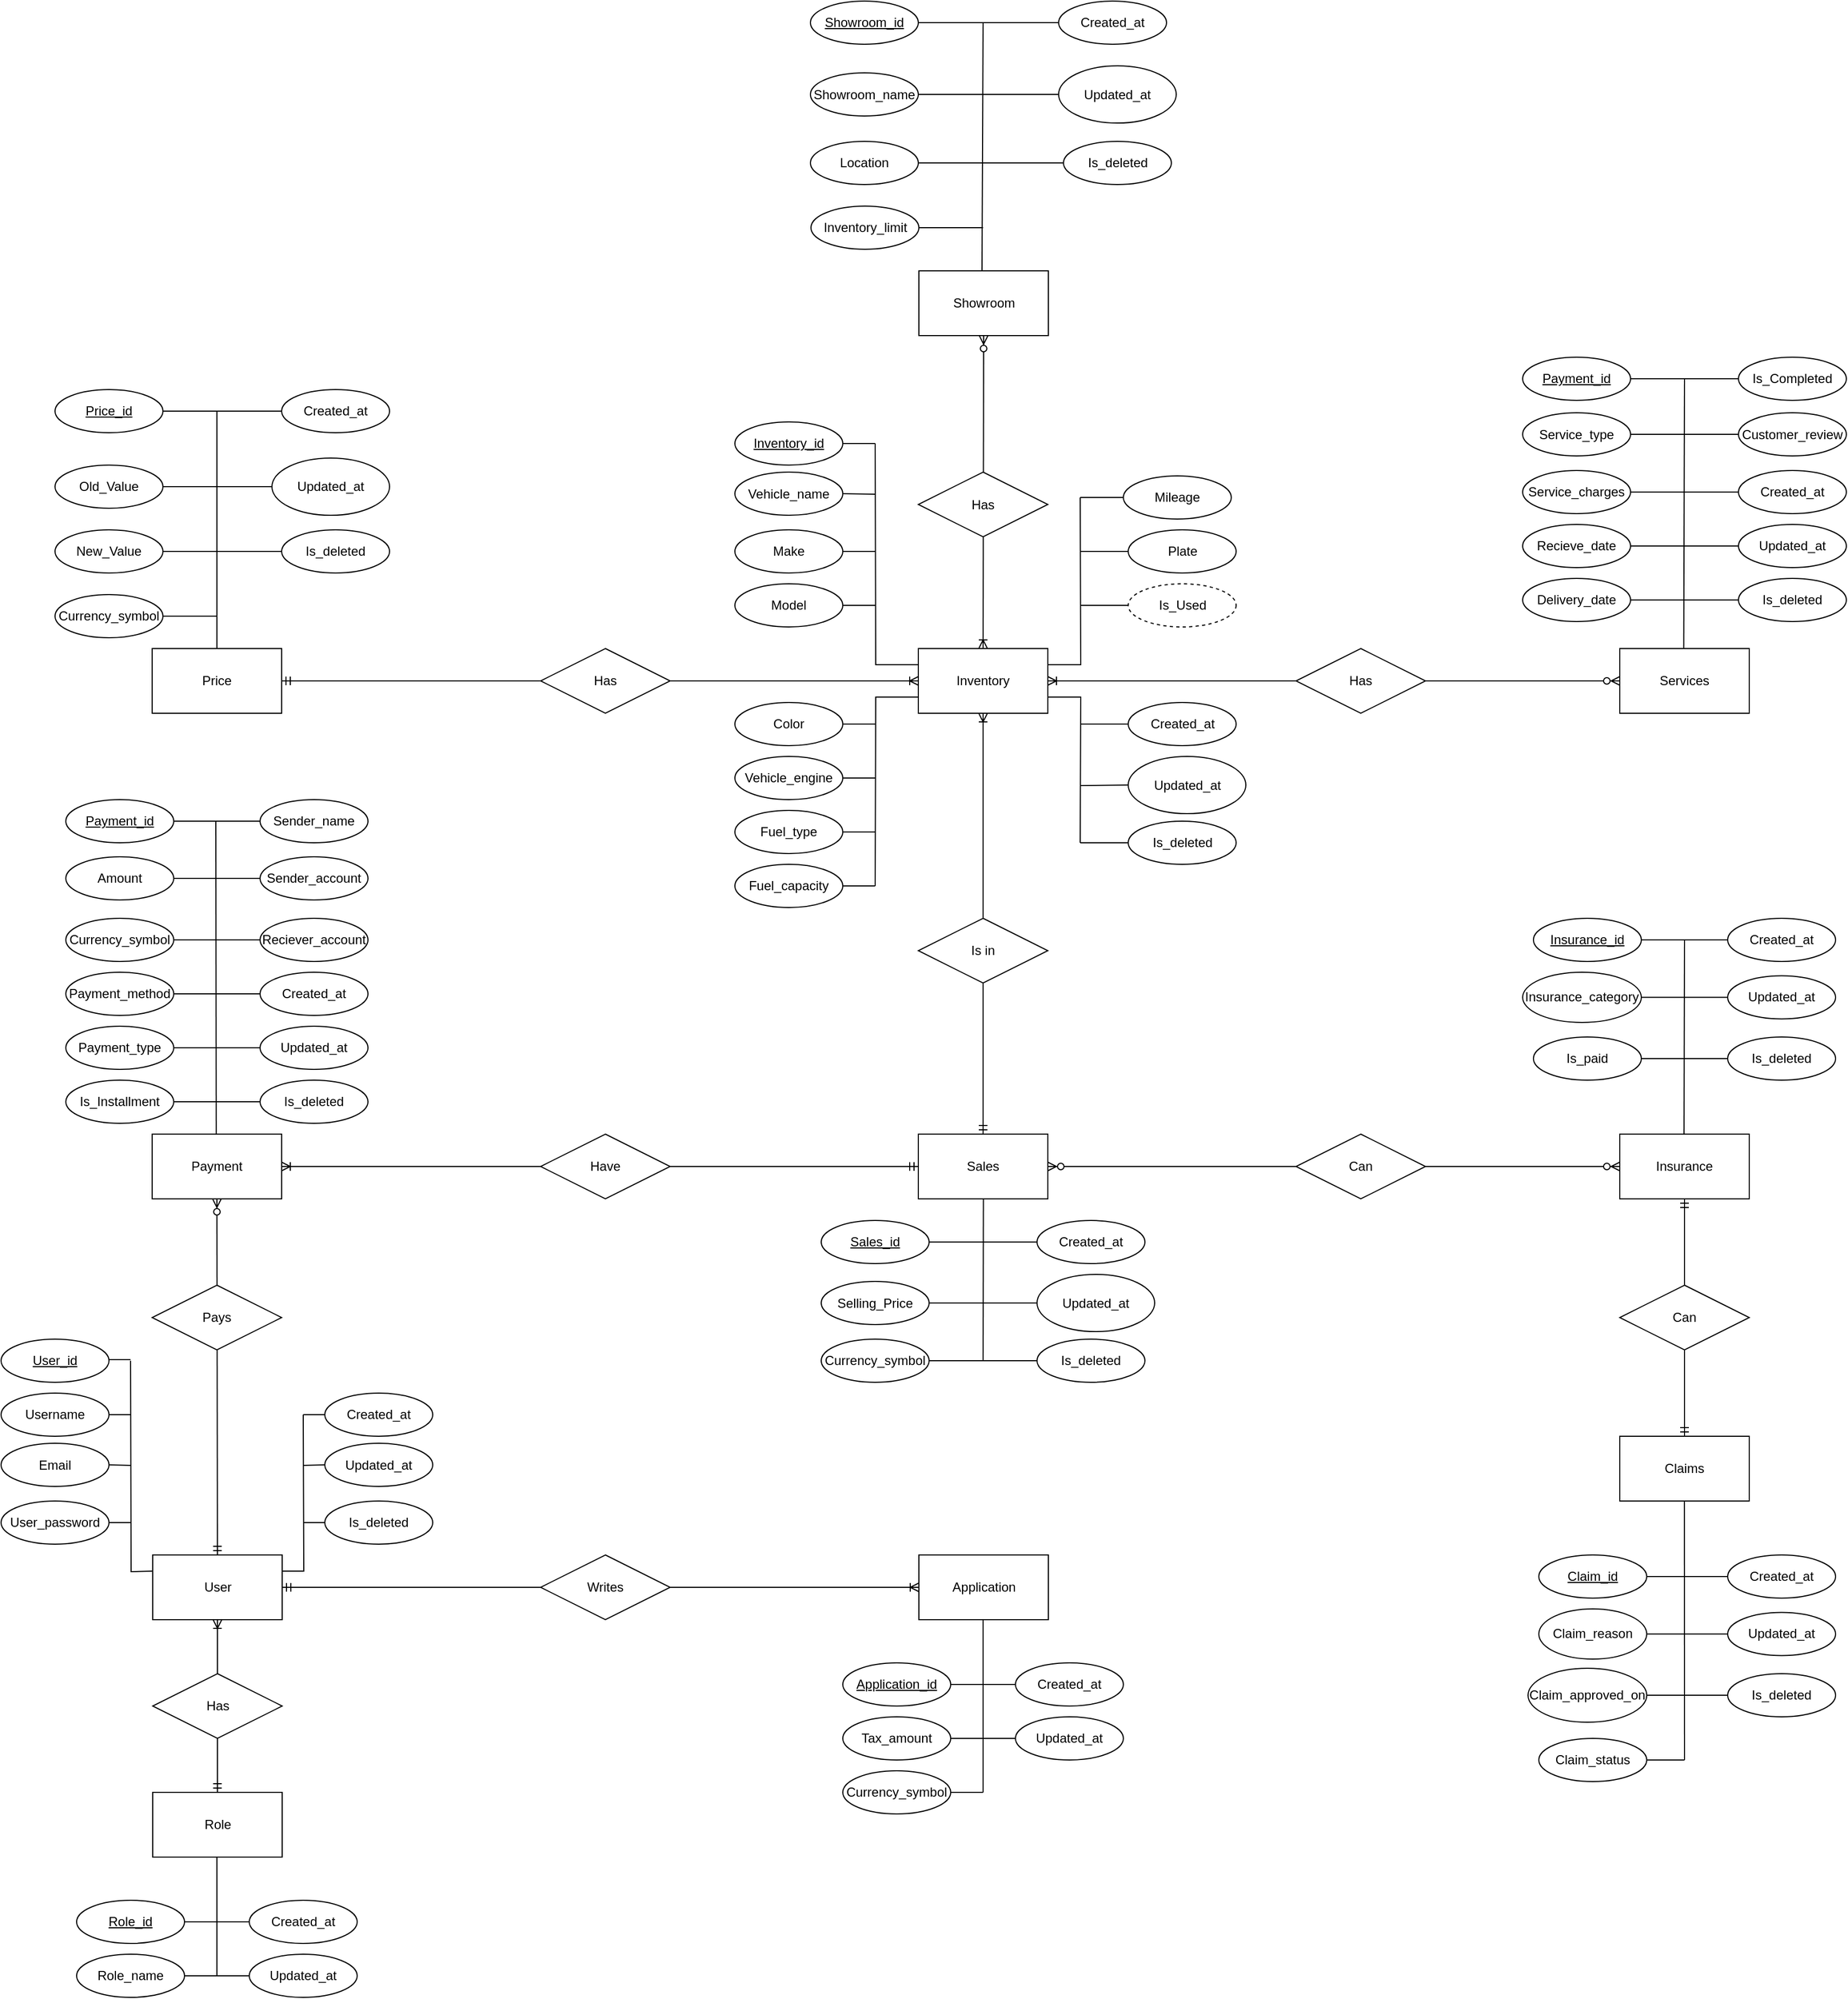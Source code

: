 <mxfile version="24.5.4" type="google">
  <diagram id="R2lEEEUBdFMjLlhIrx00" name="Page-1">
    <mxGraphModel grid="1" page="1" gridSize="10" guides="1" tooltips="1" connect="1" arrows="1" fold="1" pageScale="1" pageWidth="850" pageHeight="1100" math="0" shadow="0" extFonts="Permanent Marker^https://fonts.googleapis.com/css?family=Permanent+Marker">
      <root>
        <mxCell id="0" />
        <mxCell id="1" parent="0" />
        <mxCell id="J8mqRI_IAM7CG9u6xthT-1" value="Inventory" style="rounded=0;whiteSpace=wrap;html=1;glass=0;shadow=0;" vertex="1" parent="1">
          <mxGeometry x="420" y="240" width="120" height="60" as="geometry" />
        </mxCell>
        <mxCell id="J8mqRI_IAM7CG9u6xthT-2" value="Showroom" style="rounded=0;whiteSpace=wrap;html=1;" vertex="1" parent="1">
          <mxGeometry x="420.5" y="-110" width="120" height="60" as="geometry" />
        </mxCell>
        <mxCell id="J8mqRI_IAM7CG9u6xthT-3" value="Services" style="rounded=0;whiteSpace=wrap;html=1;" vertex="1" parent="1">
          <mxGeometry x="1070" y="240" width="120" height="60" as="geometry" />
        </mxCell>
        <mxCell id="J8mqRI_IAM7CG9u6xthT-4" value="Sales" style="rounded=0;whiteSpace=wrap;html=1;glass=0;shadow=0;" vertex="1" parent="1">
          <mxGeometry x="420" y="690" width="120" height="60" as="geometry" />
        </mxCell>
        <mxCell id="J8mqRI_IAM7CG9u6xthT-5" value="Price" style="rounded=0;whiteSpace=wrap;html=1;glass=0;shadow=0;" vertex="1" parent="1">
          <mxGeometry x="-290" y="240" width="120" height="60" as="geometry" />
        </mxCell>
        <mxCell id="J8mqRI_IAM7CG9u6xthT-6" value="Payment" style="rounded=0;whiteSpace=wrap;html=1;glass=0;shadow=0;" vertex="1" parent="1">
          <mxGeometry x="-290" y="690" width="120" height="60" as="geometry" />
        </mxCell>
        <mxCell id="J8mqRI_IAM7CG9u6xthT-7" value="Insurance" style="rounded=0;whiteSpace=wrap;html=1;glass=0;shadow=0;" vertex="1" parent="1">
          <mxGeometry x="1070" y="690" width="120" height="60" as="geometry" />
        </mxCell>
        <mxCell id="J8mqRI_IAM7CG9u6xthT-8" value="Claims" style="rounded=0;whiteSpace=wrap;html=1;glass=0;shadow=0;" vertex="1" parent="1">
          <mxGeometry x="1070" y="970" width="120" height="60" as="geometry" />
        </mxCell>
        <mxCell id="J8mqRI_IAM7CG9u6xthT-9" value="User" style="rounded=0;whiteSpace=wrap;html=1;glass=0;shadow=0;" vertex="1" parent="1">
          <mxGeometry x="-289.5" y="1080" width="120" height="60" as="geometry" />
        </mxCell>
        <mxCell id="J8mqRI_IAM7CG9u6xthT-10" value="Role" style="rounded=0;whiteSpace=wrap;html=1;glass=0;shadow=0;" vertex="1" parent="1">
          <mxGeometry x="-289.5" y="1300" width="120" height="60" as="geometry" />
        </mxCell>
        <mxCell id="J8mqRI_IAM7CG9u6xthT-11" value="Application" style="rounded=0;whiteSpace=wrap;html=1;glass=0;shadow=0;" vertex="1" parent="1">
          <mxGeometry x="420.5" y="1080" width="120" height="60" as="geometry" />
        </mxCell>
        <mxCell id="J8mqRI_IAM7CG9u6xthT-17" value="" style="edgeStyle=entityRelationEdgeStyle;fontSize=12;html=1;endArrow=ERoneToMany;startArrow=ERmandOne;rounded=0;exitX=1;exitY=0.5;exitDx=0;exitDy=0;entryX=0;entryY=0.5;entryDx=0;entryDy=0;" edge="1" parent="1" source="J8mqRI_IAM7CG9u6xthT-5" target="J8mqRI_IAM7CG9u6xthT-1">
          <mxGeometry width="100" height="100" relative="1" as="geometry">
            <mxPoint x="-140" y="360" as="sourcePoint" />
            <mxPoint x="-40" y="260" as="targetPoint" />
          </mxGeometry>
        </mxCell>
        <mxCell id="J8mqRI_IAM7CG9u6xthT-18" value="" style="fontSize=12;html=1;endArrow=ERoneToMany;startArrow=ERzeroToMany;rounded=0;exitX=0.5;exitY=1;exitDx=0;exitDy=0;entryX=0.5;entryY=0;entryDx=0;entryDy=0;" edge="1" parent="1" source="J8mqRI_IAM7CG9u6xthT-2" target="J8mqRI_IAM7CG9u6xthT-1">
          <mxGeometry width="100" height="100" relative="1" as="geometry">
            <mxPoint x="70.04" y="104.98" as="sourcePoint" />
            <mxPoint x="20" y="240" as="targetPoint" />
          </mxGeometry>
        </mxCell>
        <mxCell id="J8mqRI_IAM7CG9u6xthT-20" value="" style="edgeStyle=entityRelationEdgeStyle;fontSize=12;html=1;endArrow=ERoneToMany;startArrow=ERzeroToMany;rounded=0;entryX=1;entryY=0.5;entryDx=0;entryDy=0;exitX=0;exitY=0.5;exitDx=0;exitDy=0;" edge="1" parent="1" source="J8mqRI_IAM7CG9u6xthT-3" target="J8mqRI_IAM7CG9u6xthT-1">
          <mxGeometry width="100" height="100" relative="1" as="geometry">
            <mxPoint x="580" y="210" as="sourcePoint" />
            <mxPoint x="590" y="255" as="targetPoint" />
            <Array as="points">
              <mxPoint x="672" y="83" />
              <mxPoint x="512" y="173" />
              <mxPoint x="430" y="270" />
              <mxPoint x="512" y="173" />
            </Array>
          </mxGeometry>
        </mxCell>
        <mxCell id="J8mqRI_IAM7CG9u6xthT-21" value="" style="edgeStyle=entityRelationEdgeStyle;fontSize=12;html=1;endArrow=ERoneToMany;startArrow=ERmandOne;rounded=0;exitX=0;exitY=0.5;exitDx=0;exitDy=0;entryX=1;entryY=0.5;entryDx=0;entryDy=0;" edge="1" parent="1" source="J8mqRI_IAM7CG9u6xthT-4" target="J8mqRI_IAM7CG9u6xthT-6">
          <mxGeometry width="100" height="100" relative="1" as="geometry">
            <mxPoint x="-130" y="740" as="sourcePoint" />
            <mxPoint x="-30" y="640" as="targetPoint" />
          </mxGeometry>
        </mxCell>
        <mxCell id="J8mqRI_IAM7CG9u6xthT-29" value="" style="edgeStyle=entityRelationEdgeStyle;fontSize=12;html=1;endArrow=ERzeroToMany;endFill=1;startArrow=ERzeroToMany;rounded=0;exitX=1;exitY=0.5;exitDx=0;exitDy=0;" edge="1" parent="1" source="J8mqRI_IAM7CG9u6xthT-4" target="J8mqRI_IAM7CG9u6xthT-7">
          <mxGeometry width="100" height="100" relative="1" as="geometry">
            <mxPoint x="430" y="750" as="sourcePoint" />
            <mxPoint x="530" y="650" as="targetPoint" />
          </mxGeometry>
        </mxCell>
        <mxCell id="J8mqRI_IAM7CG9u6xthT-30" value="" style="fontSize=12;html=1;endArrow=ERzeroToMany;startArrow=ERmandOne;rounded=0;exitX=0.5;exitY=0;exitDx=0;exitDy=0;entryX=0.5;entryY=1;entryDx=0;entryDy=0;" edge="1" parent="1" source="J8mqRI_IAM7CG9u6xthT-9" target="J8mqRI_IAM7CG9u6xthT-6">
          <mxGeometry width="100" height="100" relative="1" as="geometry">
            <mxPoint y="950" as="sourcePoint" />
            <mxPoint x="100" y="850" as="targetPoint" />
          </mxGeometry>
        </mxCell>
        <mxCell id="J8mqRI_IAM7CG9u6xthT-31" value="" style="fontSize=12;html=1;endArrow=ERmandOne;startArrow=ERmandOne;rounded=0;entryX=0.5;entryY=1;entryDx=0;entryDy=0;exitX=0.5;exitY=0;exitDx=0;exitDy=0;" edge="1" parent="1" source="J8mqRI_IAM7CG9u6xthT-8" target="J8mqRI_IAM7CG9u6xthT-7">
          <mxGeometry width="100" height="100" relative="1" as="geometry">
            <mxPoint x="770" y="900" as="sourcePoint" />
            <mxPoint x="870" y="800" as="targetPoint" />
          </mxGeometry>
        </mxCell>
        <mxCell id="J8mqRI_IAM7CG9u6xthT-32" value="" style="fontSize=12;html=1;endArrow=ERoneToMany;startArrow=ERmandOne;rounded=0;exitX=0.5;exitY=0;exitDx=0;exitDy=0;entryX=0.5;entryY=1;entryDx=0;entryDy=0;" edge="1" parent="1" target="J8mqRI_IAM7CG9u6xthT-9">
          <mxGeometry width="100" height="100" relative="1" as="geometry">
            <mxPoint x="-229.5" y="1300" as="sourcePoint" />
            <mxPoint x="100.5" y="960" as="targetPoint" />
          </mxGeometry>
        </mxCell>
        <mxCell id="J8mqRI_IAM7CG9u6xthT-33" value="" style="fontSize=12;html=1;endArrow=ERoneToMany;startArrow=ERmandOne;rounded=0;exitX=1;exitY=0.5;exitDx=0;exitDy=0;edgeStyle=orthogonalEdgeStyle;entryX=0;entryY=0.5;entryDx=0;entryDy=0;" edge="1" parent="1" source="J8mqRI_IAM7CG9u6xthT-9" target="J8mqRI_IAM7CG9u6xthT-11">
          <mxGeometry width="100" height="100" relative="1" as="geometry">
            <mxPoint x="190" y="1110.0" as="sourcePoint" />
            <mxPoint x="90.5" y="970" as="targetPoint" />
          </mxGeometry>
        </mxCell>
        <mxCell id="J8mqRI_IAM7CG9u6xthT-37" value="Has" style="shape=rhombus;perimeter=rhombusPerimeter;whiteSpace=wrap;html=1;align=center;" vertex="1" parent="1">
          <mxGeometry x="70" y="240" width="120" height="60" as="geometry" />
        </mxCell>
        <mxCell id="J8mqRI_IAM7CG9u6xthT-39" value="Has" style="shape=rhombus;perimeter=rhombusPerimeter;whiteSpace=wrap;html=1;align=center;" vertex="1" parent="1">
          <mxGeometry x="770" y="240" width="120" height="60" as="geometry" />
        </mxCell>
        <mxCell id="J8mqRI_IAM7CG9u6xthT-40" value="Have" style="shape=rhombus;perimeter=rhombusPerimeter;whiteSpace=wrap;html=1;align=center;" vertex="1" parent="1">
          <mxGeometry x="70" y="690" width="120" height="60" as="geometry" />
        </mxCell>
        <mxCell id="J8mqRI_IAM7CG9u6xthT-42" value="Can" style="shape=rhombus;perimeter=rhombusPerimeter;whiteSpace=wrap;html=1;align=center;" vertex="1" parent="1">
          <mxGeometry x="1070" y="830" width="120" height="60" as="geometry" />
        </mxCell>
        <mxCell id="J8mqRI_IAM7CG9u6xthT-44" value="Pays" style="shape=rhombus;perimeter=rhombusPerimeter;whiteSpace=wrap;html=1;align=center;" vertex="1" parent="1">
          <mxGeometry x="-290" y="830" width="120" height="60" as="geometry" />
        </mxCell>
        <mxCell id="J8mqRI_IAM7CG9u6xthT-46" value="Has" style="shape=rhombus;perimeter=rhombusPerimeter;whiteSpace=wrap;html=1;align=center;" vertex="1" parent="1">
          <mxGeometry x="-289.5" y="1190" width="120" height="60" as="geometry" />
        </mxCell>
        <mxCell id="J8mqRI_IAM7CG9u6xthT-48" value="Showroom_id" style="ellipse;whiteSpace=wrap;html=1;align=center;fontStyle=4;" vertex="1" parent="1">
          <mxGeometry x="320" y="-360" width="100" height="40" as="geometry" />
        </mxCell>
        <mxCell id="J8mqRI_IAM7CG9u6xthT-49" value="Showroom_name" style="ellipse;whiteSpace=wrap;html=1;align=center;" vertex="1" parent="1">
          <mxGeometry x="320" y="-293.5" width="100" height="40" as="geometry" />
        </mxCell>
        <mxCell id="J8mqRI_IAM7CG9u6xthT-50" value="Location" style="ellipse;whiteSpace=wrap;html=1;align=center;" vertex="1" parent="1">
          <mxGeometry x="320" y="-230" width="100" height="40" as="geometry" />
        </mxCell>
        <mxCell id="J8mqRI_IAM7CG9u6xthT-51" value="Inventory_limit" style="ellipse;whiteSpace=wrap;html=1;align=center;" vertex="1" parent="1">
          <mxGeometry x="320.5" y="-170" width="100" height="40" as="geometry" />
        </mxCell>
        <mxCell id="J8mqRI_IAM7CG9u6xthT-63" value="Created_at" style="ellipse;whiteSpace=wrap;html=1;align=center;" vertex="1" parent="1">
          <mxGeometry x="550" y="-360" width="100" height="40" as="geometry" />
        </mxCell>
        <mxCell id="J8mqRI_IAM7CG9u6xthT-64" value="Upda&lt;span style=&quot;background-color: initial;&quot;&gt;ted_at&lt;/span&gt;" style="ellipse;whiteSpace=wrap;html=1;align=center;" vertex="1" parent="1">
          <mxGeometry x="550" y="-300" width="109" height="53" as="geometry" />
        </mxCell>
        <mxCell id="J8mqRI_IAM7CG9u6xthT-65" value="Is_deleted" style="ellipse;whiteSpace=wrap;html=1;align=center;" vertex="1" parent="1">
          <mxGeometry x="554.5" y="-230" width="100" height="40" as="geometry" />
        </mxCell>
        <mxCell id="J8mqRI_IAM7CG9u6xthT-71" value="Inventory&lt;span style=&quot;background-color: initial;&quot;&gt;_id&lt;/span&gt;" style="ellipse;whiteSpace=wrap;html=1;align=center;fontStyle=4;" vertex="1" parent="1">
          <mxGeometry x="250" y="30" width="100" height="40" as="geometry" />
        </mxCell>
        <mxCell id="J8mqRI_IAM7CG9u6xthT-72" value="Vehicle&lt;span style=&quot;background-color: initial;&quot;&gt;_name&lt;/span&gt;" style="ellipse;whiteSpace=wrap;html=1;align=center;" vertex="1" parent="1">
          <mxGeometry x="250" y="76.5" width="100" height="40" as="geometry" />
        </mxCell>
        <mxCell id="J8mqRI_IAM7CG9u6xthT-73" value="Make" style="ellipse;whiteSpace=wrap;html=1;align=center;" vertex="1" parent="1">
          <mxGeometry x="250" y="130" width="100" height="40" as="geometry" />
        </mxCell>
        <mxCell id="J8mqRI_IAM7CG9u6xthT-74" value="Model" style="ellipse;whiteSpace=wrap;html=1;align=center;" vertex="1" parent="1">
          <mxGeometry x="250" y="180" width="100" height="40" as="geometry" />
        </mxCell>
        <mxCell id="J8mqRI_IAM7CG9u6xthT-75" value="Color" style="ellipse;whiteSpace=wrap;html=1;align=center;" vertex="1" parent="1">
          <mxGeometry x="250" y="290" width="100" height="40" as="geometry" />
        </mxCell>
        <mxCell id="J8mqRI_IAM7CG9u6xthT-76" value="Vehicle_engine" style="ellipse;whiteSpace=wrap;html=1;align=center;" vertex="1" parent="1">
          <mxGeometry x="250" y="340" width="100" height="40" as="geometry" />
        </mxCell>
        <mxCell id="J8mqRI_IAM7CG9u6xthT-77" value="Fuel_type" style="ellipse;whiteSpace=wrap;html=1;align=center;" vertex="1" parent="1">
          <mxGeometry x="250" y="390" width="100" height="40" as="geometry" />
        </mxCell>
        <mxCell id="J8mqRI_IAM7CG9u6xthT-78" value="Fuel_capacity" style="ellipse;whiteSpace=wrap;html=1;align=center;" vertex="1" parent="1">
          <mxGeometry x="250" y="440" width="100" height="40" as="geometry" />
        </mxCell>
        <mxCell id="J8mqRI_IAM7CG9u6xthT-79" value="Mileage" style="ellipse;whiteSpace=wrap;html=1;align=center;" vertex="1" parent="1">
          <mxGeometry x="610" y="80" width="100" height="40" as="geometry" />
        </mxCell>
        <mxCell id="J8mqRI_IAM7CG9u6xthT-80" value="Plate" style="ellipse;whiteSpace=wrap;html=1;align=center;" vertex="1" parent="1">
          <mxGeometry x="614.5" y="130" width="100" height="40" as="geometry" />
        </mxCell>
        <mxCell id="J8mqRI_IAM7CG9u6xthT-83" value="Created_at" style="ellipse;whiteSpace=wrap;html=1;align=center;" vertex="1" parent="1">
          <mxGeometry x="614.5" y="290" width="100" height="40" as="geometry" />
        </mxCell>
        <mxCell id="J8mqRI_IAM7CG9u6xthT-84" value="Upda&lt;span style=&quot;background-color: initial;&quot;&gt;ted_at&lt;/span&gt;" style="ellipse;whiteSpace=wrap;html=1;align=center;" vertex="1" parent="1">
          <mxGeometry x="614.5" y="340" width="109" height="53" as="geometry" />
        </mxCell>
        <mxCell id="J8mqRI_IAM7CG9u6xthT-85" value="Is_deleted" style="ellipse;whiteSpace=wrap;html=1;align=center;" vertex="1" parent="1">
          <mxGeometry x="614.5" y="400" width="100" height="40" as="geometry" />
        </mxCell>
        <mxCell id="J8mqRI_IAM7CG9u6xthT-86" value="" style="fontSize=12;html=1;endArrow=ERoneToMany;startArrow=ERmandOne;rounded=0;exitX=0.5;exitY=0;exitDx=0;exitDy=0;entryX=0.5;entryY=1;entryDx=0;entryDy=0;" edge="1" parent="1" source="J8mqRI_IAM7CG9u6xthT-4" target="J8mqRI_IAM7CG9u6xthT-1">
          <mxGeometry width="100" height="100" relative="1" as="geometry">
            <mxPoint x="480" y="620" as="sourcePoint" />
            <mxPoint x="480" y="300" as="targetPoint" />
          </mxGeometry>
        </mxCell>
        <mxCell id="J8mqRI_IAM7CG9u6xthT-38" value="Is in" style="shape=rhombus;perimeter=rhombusPerimeter;whiteSpace=wrap;html=1;align=center;" vertex="1" parent="1">
          <mxGeometry x="420" y="490" width="120" height="60" as="geometry" />
        </mxCell>
        <mxCell id="J8mqRI_IAM7CG9u6xthT-98" value="Is_Used" style="ellipse;whiteSpace=wrap;html=1;align=center;dashed=1;" vertex="1" parent="1">
          <mxGeometry x="614.5" y="180" width="100" height="40" as="geometry" />
        </mxCell>
        <mxCell id="J8mqRI_IAM7CG9u6xthT-104" value="&lt;span style=&quot;background-color: initial;&quot;&gt;Price_id&lt;/span&gt;" style="ellipse;whiteSpace=wrap;html=1;align=center;fontStyle=4;" vertex="1" parent="1">
          <mxGeometry x="-380" width="100" height="40" as="geometry" />
        </mxCell>
        <mxCell id="J8mqRI_IAM7CG9u6xthT-106" value="Old_Value" style="ellipse;whiteSpace=wrap;html=1;align=center;" vertex="1" parent="1">
          <mxGeometry x="-380" y="70" width="100" height="40" as="geometry" />
        </mxCell>
        <mxCell id="J8mqRI_IAM7CG9u6xthT-107" value="New_Value" style="ellipse;whiteSpace=wrap;html=1;align=center;" vertex="1" parent="1">
          <mxGeometry x="-380" y="130" width="100" height="40" as="geometry" />
        </mxCell>
        <mxCell id="J8mqRI_IAM7CG9u6xthT-108" value="Currency_symbol" style="ellipse;whiteSpace=wrap;html=1;align=center;" vertex="1" parent="1">
          <mxGeometry x="-380" y="190" width="100" height="40" as="geometry" />
        </mxCell>
        <mxCell id="J8mqRI_IAM7CG9u6xthT-110" value="Created_at" style="ellipse;whiteSpace=wrap;html=1;align=center;" vertex="1" parent="1">
          <mxGeometry x="-170" width="100" height="40" as="geometry" />
        </mxCell>
        <mxCell id="J8mqRI_IAM7CG9u6xthT-111" value="Upda&lt;span style=&quot;background-color: initial;&quot;&gt;ted_at&lt;/span&gt;" style="ellipse;whiteSpace=wrap;html=1;align=center;" vertex="1" parent="1">
          <mxGeometry x="-179" y="63.5" width="109" height="53" as="geometry" />
        </mxCell>
        <mxCell id="J8mqRI_IAM7CG9u6xthT-112" value="Is_deleted" style="ellipse;whiteSpace=wrap;html=1;align=center;" vertex="1" parent="1">
          <mxGeometry x="-170" y="130" width="100" height="40" as="geometry" />
        </mxCell>
        <mxCell id="J8mqRI_IAM7CG9u6xthT-115" value="" style="endArrow=none;html=1;rounded=0;exitX=0.5;exitY=0;exitDx=0;exitDy=0;" edge="1" parent="1" source="J8mqRI_IAM7CG9u6xthT-5">
          <mxGeometry width="50" height="50" relative="1" as="geometry">
            <mxPoint x="180" y="150" as="sourcePoint" />
            <mxPoint x="-230" y="20" as="targetPoint" />
          </mxGeometry>
        </mxCell>
        <mxCell id="J8mqRI_IAM7CG9u6xthT-116" value="" style="endArrow=none;html=1;rounded=0;exitX=1;exitY=0.5;exitDx=0;exitDy=0;" edge="1" parent="1" source="J8mqRI_IAM7CG9u6xthT-108">
          <mxGeometry width="50" height="50" relative="1" as="geometry">
            <mxPoint x="180" y="150" as="sourcePoint" />
            <mxPoint x="-230" y="210" as="targetPoint" />
          </mxGeometry>
        </mxCell>
        <mxCell id="J8mqRI_IAM7CG9u6xthT-117" value="" style="endArrow=none;html=1;rounded=0;exitX=1;exitY=0.5;exitDx=0;exitDy=0;" edge="1" parent="1" source="J8mqRI_IAM7CG9u6xthT-107">
          <mxGeometry width="50" height="50" relative="1" as="geometry">
            <mxPoint x="-270" y="220" as="sourcePoint" />
            <mxPoint x="-230" y="150" as="targetPoint" />
          </mxGeometry>
        </mxCell>
        <mxCell id="J8mqRI_IAM7CG9u6xthT-118" value="" style="endArrow=none;html=1;rounded=0;exitX=1;exitY=0.5;exitDx=0;exitDy=0;" edge="1" parent="1" source="J8mqRI_IAM7CG9u6xthT-106">
          <mxGeometry width="50" height="50" relative="1" as="geometry">
            <mxPoint x="-270" y="160" as="sourcePoint" />
            <mxPoint x="-230" y="90" as="targetPoint" />
          </mxGeometry>
        </mxCell>
        <mxCell id="J8mqRI_IAM7CG9u6xthT-119" value="" style="endArrow=none;html=1;rounded=0;exitX=1;exitY=0.5;exitDx=0;exitDy=0;" edge="1" parent="1" source="J8mqRI_IAM7CG9u6xthT-104">
          <mxGeometry width="50" height="50" relative="1" as="geometry">
            <mxPoint x="-270" y="100" as="sourcePoint" />
            <mxPoint x="-230" y="20" as="targetPoint" />
          </mxGeometry>
        </mxCell>
        <mxCell id="J8mqRI_IAM7CG9u6xthT-120" value="" style="endArrow=none;html=1;rounded=0;entryX=0;entryY=0.5;entryDx=0;entryDy=0;" edge="1" parent="1" target="J8mqRI_IAM7CG9u6xthT-110">
          <mxGeometry width="50" height="50" relative="1" as="geometry">
            <mxPoint x="-230" y="20" as="sourcePoint" />
            <mxPoint x="-220" y="100" as="targetPoint" />
          </mxGeometry>
        </mxCell>
        <mxCell id="J8mqRI_IAM7CG9u6xthT-121" value="" style="endArrow=none;html=1;rounded=0;entryX=0;entryY=0.5;entryDx=0;entryDy=0;" edge="1" parent="1" target="J8mqRI_IAM7CG9u6xthT-111">
          <mxGeometry width="50" height="50" relative="1" as="geometry">
            <mxPoint x="-230" y="90" as="sourcePoint" />
            <mxPoint x="-160" y="30" as="targetPoint" />
          </mxGeometry>
        </mxCell>
        <mxCell id="J8mqRI_IAM7CG9u6xthT-122" value="" style="endArrow=none;html=1;rounded=0;entryX=0;entryY=0.5;entryDx=0;entryDy=0;" edge="1" parent="1" target="J8mqRI_IAM7CG9u6xthT-112">
          <mxGeometry width="50" height="50" relative="1" as="geometry">
            <mxPoint x="-230" y="150" as="sourcePoint" />
            <mxPoint x="-220" y="160" as="targetPoint" />
          </mxGeometry>
        </mxCell>
        <mxCell id="J8mqRI_IAM7CG9u6xthT-124" value="" style="endArrow=none;html=1;rounded=0;exitX=0.5;exitY=0;exitDx=0;exitDy=0;" edge="1" parent="1">
          <mxGeometry width="50" height="50" relative="1" as="geometry">
            <mxPoint x="479" y="-110" as="sourcePoint" />
            <mxPoint x="480" y="-340" as="targetPoint" />
          </mxGeometry>
        </mxCell>
        <mxCell id="J8mqRI_IAM7CG9u6xthT-125" value="" style="endArrow=none;html=1;rounded=0;entryX=0;entryY=0.5;entryDx=0;entryDy=0;exitX=1;exitY=0.5;exitDx=0;exitDy=0;" edge="1" parent="1" source="J8mqRI_IAM7CG9u6xthT-48" target="J8mqRI_IAM7CG9u6xthT-63">
          <mxGeometry width="50" height="50" relative="1" as="geometry">
            <mxPoint x="480" y="-340" as="sourcePoint" />
            <mxPoint x="350" y="-40" as="targetPoint" />
          </mxGeometry>
        </mxCell>
        <mxCell id="J8mqRI_IAM7CG9u6xthT-126" value="" style="endArrow=none;html=1;rounded=0;entryX=0;entryY=0.5;entryDx=0;entryDy=0;exitX=1;exitY=0.5;exitDx=0;exitDy=0;" edge="1" parent="1" source="J8mqRI_IAM7CG9u6xthT-49" target="J8mqRI_IAM7CG9u6xthT-64">
          <mxGeometry width="50" height="50" relative="1" as="geometry">
            <mxPoint x="430" y="-330" as="sourcePoint" />
            <mxPoint x="560" y="-330" as="targetPoint" />
          </mxGeometry>
        </mxCell>
        <mxCell id="J8mqRI_IAM7CG9u6xthT-127" value="" style="endArrow=none;html=1;rounded=0;entryX=0;entryY=0.5;entryDx=0;entryDy=0;exitX=1;exitY=0.5;exitDx=0;exitDy=0;" edge="1" parent="1" source="J8mqRI_IAM7CG9u6xthT-50" target="J8mqRI_IAM7CG9u6xthT-65">
          <mxGeometry width="50" height="50" relative="1" as="geometry">
            <mxPoint x="430" y="-263" as="sourcePoint" />
            <mxPoint x="560" y="-263" as="targetPoint" />
          </mxGeometry>
        </mxCell>
        <mxCell id="J8mqRI_IAM7CG9u6xthT-128" value="" style="endArrow=none;html=1;rounded=0;exitX=1;exitY=0.5;exitDx=0;exitDy=0;" edge="1" parent="1" source="J8mqRI_IAM7CG9u6xthT-51">
          <mxGeometry width="50" height="50" relative="1" as="geometry">
            <mxPoint x="430" y="-200" as="sourcePoint" />
            <mxPoint x="480" y="-150" as="targetPoint" />
          </mxGeometry>
        </mxCell>
        <mxCell id="J8mqRI_IAM7CG9u6xthT-131" value="" style="endArrow=none;html=1;rounded=0;edgeStyle=orthogonalEdgeStyle;exitX=0;exitY=0.25;exitDx=0;exitDy=0;" edge="1" parent="1" source="J8mqRI_IAM7CG9u6xthT-1">
          <mxGeometry width="50" height="50" relative="1" as="geometry">
            <mxPoint x="380" y="240" as="sourcePoint" />
            <mxPoint x="380" y="50" as="targetPoint" />
          </mxGeometry>
        </mxCell>
        <mxCell id="J8mqRI_IAM7CG9u6xthT-132" value="" style="endArrow=none;html=1;rounded=0;edgeStyle=orthogonalEdgeStyle;exitX=0;exitY=0.75;exitDx=0;exitDy=0;" edge="1" parent="1" source="J8mqRI_IAM7CG9u6xthT-1">
          <mxGeometry width="50" height="50" relative="1" as="geometry">
            <mxPoint x="430" y="265" as="sourcePoint" />
            <mxPoint x="380" y="460" as="targetPoint" />
          </mxGeometry>
        </mxCell>
        <mxCell id="J8mqRI_IAM7CG9u6xthT-133" value="" style="endArrow=none;html=1;rounded=0;edgeStyle=orthogonalEdgeStyle;exitX=1;exitY=0.25;exitDx=0;exitDy=0;" edge="1" parent="1" source="J8mqRI_IAM7CG9u6xthT-1">
          <mxGeometry width="50" height="50" relative="1" as="geometry">
            <mxPoint x="430" y="265" as="sourcePoint" />
            <mxPoint x="570" y="100" as="targetPoint" />
          </mxGeometry>
        </mxCell>
        <mxCell id="J8mqRI_IAM7CG9u6xthT-134" value="" style="endArrow=none;html=1;rounded=0;edgeStyle=orthogonalEdgeStyle;exitX=1;exitY=0.75;exitDx=0;exitDy=0;" edge="1" parent="1" source="J8mqRI_IAM7CG9u6xthT-1">
          <mxGeometry width="50" height="50" relative="1" as="geometry">
            <mxPoint x="550" y="265" as="sourcePoint" />
            <mxPoint x="570" y="420" as="targetPoint" />
          </mxGeometry>
        </mxCell>
        <mxCell id="J8mqRI_IAM7CG9u6xthT-136" value="" style="endArrow=none;html=1;rounded=0;exitX=1;exitY=0.5;exitDx=0;exitDy=0;" edge="1" parent="1" source="J8mqRI_IAM7CG9u6xthT-71">
          <mxGeometry width="50" height="50" relative="1" as="geometry">
            <mxPoint x="280" y="340" as="sourcePoint" />
            <mxPoint x="380" y="50" as="targetPoint" />
          </mxGeometry>
        </mxCell>
        <mxCell id="J8mqRI_IAM7CG9u6xthT-137" value="" style="endArrow=none;html=1;rounded=0;exitX=1;exitY=0.5;exitDx=0;exitDy=0;" edge="1" parent="1" source="J8mqRI_IAM7CG9u6xthT-72">
          <mxGeometry width="50" height="50" relative="1" as="geometry">
            <mxPoint x="360" y="60" as="sourcePoint" />
            <mxPoint x="380" y="97" as="targetPoint" />
          </mxGeometry>
        </mxCell>
        <mxCell id="J8mqRI_IAM7CG9u6xthT-138" value="" style="endArrow=none;html=1;rounded=0;exitX=1;exitY=0.5;exitDx=0;exitDy=0;" edge="1" parent="1" source="J8mqRI_IAM7CG9u6xthT-73">
          <mxGeometry width="50" height="50" relative="1" as="geometry">
            <mxPoint x="360" y="107" as="sourcePoint" />
            <mxPoint x="380" y="150" as="targetPoint" />
          </mxGeometry>
        </mxCell>
        <mxCell id="J8mqRI_IAM7CG9u6xthT-139" value="" style="endArrow=none;html=1;rounded=0;exitX=1;exitY=0.5;exitDx=0;exitDy=0;" edge="1" parent="1" source="J8mqRI_IAM7CG9u6xthT-74">
          <mxGeometry width="50" height="50" relative="1" as="geometry">
            <mxPoint x="360" y="160" as="sourcePoint" />
            <mxPoint x="380" y="200" as="targetPoint" />
          </mxGeometry>
        </mxCell>
        <mxCell id="J8mqRI_IAM7CG9u6xthT-140" value="" style="endArrow=none;html=1;rounded=0;entryX=0;entryY=0.5;entryDx=0;entryDy=0;" edge="1" parent="1" target="J8mqRI_IAM7CG9u6xthT-79">
          <mxGeometry width="50" height="50" relative="1" as="geometry">
            <mxPoint x="570" y="100" as="sourcePoint" />
            <mxPoint x="390" y="210" as="targetPoint" />
          </mxGeometry>
        </mxCell>
        <mxCell id="J8mqRI_IAM7CG9u6xthT-141" value="" style="endArrow=none;html=1;rounded=0;entryX=0;entryY=0.5;entryDx=0;entryDy=0;" edge="1" parent="1" target="J8mqRI_IAM7CG9u6xthT-80">
          <mxGeometry width="50" height="50" relative="1" as="geometry">
            <mxPoint x="570" y="150" as="sourcePoint" />
            <mxPoint x="620" y="110" as="targetPoint" />
          </mxGeometry>
        </mxCell>
        <mxCell id="J8mqRI_IAM7CG9u6xthT-142" value="" style="endArrow=none;html=1;rounded=0;entryX=0;entryY=0.5;entryDx=0;entryDy=0;" edge="1" parent="1" target="J8mqRI_IAM7CG9u6xthT-98">
          <mxGeometry width="50" height="50" relative="1" as="geometry">
            <mxPoint x="570" y="200" as="sourcePoint" />
            <mxPoint x="625" y="160" as="targetPoint" />
          </mxGeometry>
        </mxCell>
        <mxCell id="J8mqRI_IAM7CG9u6xthT-147" value="" style="endArrow=none;html=1;rounded=0;exitX=1;exitY=0.5;exitDx=0;exitDy=0;" edge="1" parent="1" source="J8mqRI_IAM7CG9u6xthT-75">
          <mxGeometry width="50" height="50" relative="1" as="geometry">
            <mxPoint x="360" y="60" as="sourcePoint" />
            <mxPoint x="380" y="310" as="targetPoint" />
          </mxGeometry>
        </mxCell>
        <mxCell id="J8mqRI_IAM7CG9u6xthT-148" value="" style="endArrow=none;html=1;rounded=0;exitX=1;exitY=0.5;exitDx=0;exitDy=0;" edge="1" parent="1" source="J8mqRI_IAM7CG9u6xthT-76">
          <mxGeometry width="50" height="50" relative="1" as="geometry">
            <mxPoint x="370" y="70" as="sourcePoint" />
            <mxPoint x="380" y="360" as="targetPoint" />
          </mxGeometry>
        </mxCell>
        <mxCell id="J8mqRI_IAM7CG9u6xthT-149" value="" style="endArrow=none;html=1;rounded=0;exitX=1;exitY=0.5;exitDx=0;exitDy=0;" edge="1" parent="1" source="J8mqRI_IAM7CG9u6xthT-77">
          <mxGeometry width="50" height="50" relative="1" as="geometry">
            <mxPoint x="360" y="370" as="sourcePoint" />
            <mxPoint x="380" y="410" as="targetPoint" />
          </mxGeometry>
        </mxCell>
        <mxCell id="J8mqRI_IAM7CG9u6xthT-150" value="" style="endArrow=none;html=1;rounded=0;exitX=1;exitY=0.5;exitDx=0;exitDy=0;" edge="1" parent="1" source="J8mqRI_IAM7CG9u6xthT-78">
          <mxGeometry width="50" height="50" relative="1" as="geometry">
            <mxPoint x="360" y="420" as="sourcePoint" />
            <mxPoint x="380" y="460" as="targetPoint" />
          </mxGeometry>
        </mxCell>
        <mxCell id="J8mqRI_IAM7CG9u6xthT-151" value="" style="endArrow=none;html=1;rounded=0;entryX=0;entryY=0.5;entryDx=0;entryDy=0;" edge="1" parent="1" target="J8mqRI_IAM7CG9u6xthT-83">
          <mxGeometry width="50" height="50" relative="1" as="geometry">
            <mxPoint x="570" y="310" as="sourcePoint" />
            <mxPoint x="625" y="160" as="targetPoint" />
          </mxGeometry>
        </mxCell>
        <mxCell id="J8mqRI_IAM7CG9u6xthT-152" value="" style="endArrow=none;html=1;rounded=0;entryX=0;entryY=0.5;entryDx=0;entryDy=0;" edge="1" parent="1" target="J8mqRI_IAM7CG9u6xthT-84">
          <mxGeometry width="50" height="50" relative="1" as="geometry">
            <mxPoint x="570" y="367" as="sourcePoint" />
            <mxPoint x="625" y="320" as="targetPoint" />
          </mxGeometry>
        </mxCell>
        <mxCell id="J8mqRI_IAM7CG9u6xthT-153" value="" style="endArrow=none;html=1;rounded=0;entryX=0;entryY=0.5;entryDx=0;entryDy=0;" edge="1" parent="1" target="J8mqRI_IAM7CG9u6xthT-85">
          <mxGeometry width="50" height="50" relative="1" as="geometry">
            <mxPoint x="570" y="420" as="sourcePoint" />
            <mxPoint x="624" y="377" as="targetPoint" />
          </mxGeometry>
        </mxCell>
        <mxCell id="J8mqRI_IAM7CG9u6xthT-154" value="Sales_id" style="ellipse;whiteSpace=wrap;html=1;align=center;fontStyle=4;" vertex="1" parent="1">
          <mxGeometry x="330" y="770" width="100" height="40" as="geometry" />
        </mxCell>
        <mxCell id="J8mqRI_IAM7CG9u6xthT-155" value="Selling_Price" style="ellipse;whiteSpace=wrap;html=1;align=center;" vertex="1" parent="1">
          <mxGeometry x="330" y="826.5" width="100" height="40" as="geometry" />
        </mxCell>
        <mxCell id="J8mqRI_IAM7CG9u6xthT-156" value="Currency_symbol" style="ellipse;whiteSpace=wrap;html=1;align=center;" vertex="1" parent="1">
          <mxGeometry x="330" y="880" width="100" height="40" as="geometry" />
        </mxCell>
        <mxCell id="J8mqRI_IAM7CG9u6xthT-157" value="Created_at" style="ellipse;whiteSpace=wrap;html=1;align=center;" vertex="1" parent="1">
          <mxGeometry x="530" y="770" width="100" height="40" as="geometry" />
        </mxCell>
        <mxCell id="J8mqRI_IAM7CG9u6xthT-158" value="Upda&lt;span style=&quot;background-color: initial;&quot;&gt;ted_at&lt;/span&gt;" style="ellipse;whiteSpace=wrap;html=1;align=center;" vertex="1" parent="1">
          <mxGeometry x="530" y="820" width="109" height="53" as="geometry" />
        </mxCell>
        <mxCell id="J8mqRI_IAM7CG9u6xthT-159" value="Is_deleted" style="ellipse;whiteSpace=wrap;html=1;align=center;" vertex="1" parent="1">
          <mxGeometry x="530" y="880" width="100" height="40" as="geometry" />
        </mxCell>
        <mxCell id="J8mqRI_IAM7CG9u6xthT-160" value="" style="endArrow=none;html=1;rounded=0;" edge="1" parent="1">
          <mxGeometry width="50" height="50" relative="1" as="geometry">
            <mxPoint x="480" y="900" as="sourcePoint" />
            <mxPoint x="480.29" y="750" as="targetPoint" />
          </mxGeometry>
        </mxCell>
        <mxCell id="J8mqRI_IAM7CG9u6xthT-161" value="" style="endArrow=none;html=1;rounded=0;entryX=1;entryY=0.5;entryDx=0;entryDy=0;exitX=0;exitY=0.5;exitDx=0;exitDy=0;" edge="1" parent="1" source="J8mqRI_IAM7CG9u6xthT-157" target="J8mqRI_IAM7CG9u6xthT-154">
          <mxGeometry width="50" height="50" relative="1" as="geometry">
            <mxPoint x="490" y="910" as="sourcePoint" />
            <mxPoint x="490.29" y="760" as="targetPoint" />
          </mxGeometry>
        </mxCell>
        <mxCell id="J8mqRI_IAM7CG9u6xthT-162" value="" style="endArrow=none;html=1;rounded=0;entryX=1;entryY=0.5;entryDx=0;entryDy=0;exitX=0;exitY=0.5;exitDx=0;exitDy=0;" edge="1" parent="1" source="J8mqRI_IAM7CG9u6xthT-158" target="J8mqRI_IAM7CG9u6xthT-155">
          <mxGeometry width="50" height="50" relative="1" as="geometry">
            <mxPoint x="540" y="800" as="sourcePoint" />
            <mxPoint x="440" y="800" as="targetPoint" />
          </mxGeometry>
        </mxCell>
        <mxCell id="J8mqRI_IAM7CG9u6xthT-163" value="" style="endArrow=none;html=1;rounded=0;entryX=1;entryY=0.5;entryDx=0;entryDy=0;" edge="1" parent="1" source="J8mqRI_IAM7CG9u6xthT-159" target="J8mqRI_IAM7CG9u6xthT-156">
          <mxGeometry width="50" height="50" relative="1" as="geometry">
            <mxPoint x="540" y="857" as="sourcePoint" />
            <mxPoint x="440" y="850" as="targetPoint" />
          </mxGeometry>
        </mxCell>
        <mxCell id="J8mqRI_IAM7CG9u6xthT-35" value="Has" style="shape=rhombus;perimeter=rhombusPerimeter;whiteSpace=wrap;html=1;align=center;" vertex="1" parent="1">
          <mxGeometry x="420" y="76.5" width="120" height="60" as="geometry" />
        </mxCell>
        <mxCell id="J8mqRI_IAM7CG9u6xthT-41" value="Can" style="shape=rhombus;perimeter=rhombusPerimeter;whiteSpace=wrap;html=1;align=center;" vertex="1" parent="1">
          <mxGeometry x="770" y="690" width="120" height="60" as="geometry" />
        </mxCell>
        <mxCell id="J8mqRI_IAM7CG9u6xthT-170" value="Payment_id" style="ellipse;whiteSpace=wrap;html=1;align=center;fontStyle=4;" vertex="1" parent="1">
          <mxGeometry x="-370" y="380" width="100" height="40" as="geometry" />
        </mxCell>
        <mxCell id="J8mqRI_IAM7CG9u6xthT-171" value="Amount" style="ellipse;whiteSpace=wrap;html=1;align=center;" vertex="1" parent="1">
          <mxGeometry x="-370" y="433" width="100" height="40" as="geometry" />
        </mxCell>
        <mxCell id="J8mqRI_IAM7CG9u6xthT-173" value="Currency_symbol" style="ellipse;whiteSpace=wrap;html=1;align=center;" vertex="1" parent="1">
          <mxGeometry x="-370" y="490" width="100" height="40" as="geometry" />
        </mxCell>
        <mxCell id="J8mqRI_IAM7CG9u6xthT-174" value="Payment_method" style="ellipse;whiteSpace=wrap;html=1;align=center;" vertex="1" parent="1">
          <mxGeometry x="-370" y="540" width="100" height="40" as="geometry" />
        </mxCell>
        <mxCell id="J8mqRI_IAM7CG9u6xthT-175" value="Payment_type" style="ellipse;whiteSpace=wrap;html=1;align=center;" vertex="1" parent="1">
          <mxGeometry x="-370" y="590" width="100" height="40" as="geometry" />
        </mxCell>
        <mxCell id="J8mqRI_IAM7CG9u6xthT-176" value="Is_Installment" style="ellipse;whiteSpace=wrap;html=1;align=center;" vertex="1" parent="1">
          <mxGeometry x="-370" y="640" width="100" height="40" as="geometry" />
        </mxCell>
        <mxCell id="J8mqRI_IAM7CG9u6xthT-177" value="Sender_name" style="ellipse;whiteSpace=wrap;html=1;align=center;" vertex="1" parent="1">
          <mxGeometry x="-190" y="380" width="100" height="40" as="geometry" />
        </mxCell>
        <mxCell id="J8mqRI_IAM7CG9u6xthT-178" value="Sender_account" style="ellipse;whiteSpace=wrap;html=1;align=center;" vertex="1" parent="1">
          <mxGeometry x="-190" y="433" width="100" height="40" as="geometry" />
        </mxCell>
        <mxCell id="J8mqRI_IAM7CG9u6xthT-179" value="Reciever_account" style="ellipse;whiteSpace=wrap;html=1;align=center;" vertex="1" parent="1">
          <mxGeometry x="-190" y="490" width="100" height="40" as="geometry" />
        </mxCell>
        <mxCell id="J8mqRI_IAM7CG9u6xthT-180" value="Created_at" style="ellipse;whiteSpace=wrap;html=1;align=center;" vertex="1" parent="1">
          <mxGeometry x="-190" y="540" width="100" height="40" as="geometry" />
        </mxCell>
        <mxCell id="J8mqRI_IAM7CG9u6xthT-181" value="Updated_at" style="ellipse;whiteSpace=wrap;html=1;align=center;" vertex="1" parent="1">
          <mxGeometry x="-190" y="590" width="100" height="40" as="geometry" />
        </mxCell>
        <mxCell id="J8mqRI_IAM7CG9u6xthT-182" value="Is_deleted" style="ellipse;whiteSpace=wrap;html=1;align=center;" vertex="1" parent="1">
          <mxGeometry x="-190" y="640" width="100" height="40" as="geometry" />
        </mxCell>
        <mxCell id="J8mqRI_IAM7CG9u6xthT-183" value="" style="endArrow=none;html=1;rounded=0;exitX=0.5;exitY=0;exitDx=0;exitDy=0;" edge="1" parent="1">
          <mxGeometry width="50" height="50" relative="1" as="geometry">
            <mxPoint x="-230.62" y="690" as="sourcePoint" />
            <mxPoint x="-231" y="400" as="targetPoint" />
          </mxGeometry>
        </mxCell>
        <mxCell id="J8mqRI_IAM7CG9u6xthT-184" value="" style="endArrow=none;html=1;rounded=0;entryX=0;entryY=0.5;entryDx=0;entryDy=0;exitX=1;exitY=0.5;exitDx=0;exitDy=0;" edge="1" parent="1">
          <mxGeometry width="50" height="50" relative="1" as="geometry">
            <mxPoint x="-270" y="400" as="sourcePoint" />
            <mxPoint x="-190" y="400" as="targetPoint" />
          </mxGeometry>
        </mxCell>
        <mxCell id="J8mqRI_IAM7CG9u6xthT-185" value="" style="endArrow=none;html=1;rounded=0;entryX=0;entryY=0.5;entryDx=0;entryDy=0;exitX=1;exitY=0.5;exitDx=0;exitDy=0;" edge="1" parent="1" source="J8mqRI_IAM7CG9u6xthT-171" target="J8mqRI_IAM7CG9u6xthT-178">
          <mxGeometry width="50" height="50" relative="1" as="geometry">
            <mxPoint x="-260" y="410" as="sourcePoint" />
            <mxPoint x="-180" y="410" as="targetPoint" />
          </mxGeometry>
        </mxCell>
        <mxCell id="J8mqRI_IAM7CG9u6xthT-186" value="" style="endArrow=none;html=1;rounded=0;entryX=0;entryY=0.5;entryDx=0;entryDy=0;exitX=1;exitY=0.5;exitDx=0;exitDy=0;" edge="1" parent="1" source="J8mqRI_IAM7CG9u6xthT-173" target="J8mqRI_IAM7CG9u6xthT-179">
          <mxGeometry width="50" height="50" relative="1" as="geometry">
            <mxPoint x="-260" y="463" as="sourcePoint" />
            <mxPoint x="-180" y="463" as="targetPoint" />
          </mxGeometry>
        </mxCell>
        <mxCell id="J8mqRI_IAM7CG9u6xthT-187" value="" style="endArrow=none;html=1;rounded=0;exitX=1;exitY=0.5;exitDx=0;exitDy=0;" edge="1" parent="1" source="J8mqRI_IAM7CG9u6xthT-174" target="J8mqRI_IAM7CG9u6xthT-180">
          <mxGeometry width="50" height="50" relative="1" as="geometry">
            <mxPoint x="-260" y="520" as="sourcePoint" />
            <mxPoint x="-180" y="520" as="targetPoint" />
          </mxGeometry>
        </mxCell>
        <mxCell id="J8mqRI_IAM7CG9u6xthT-188" value="" style="endArrow=none;html=1;rounded=0;exitX=1;exitY=0.5;exitDx=0;exitDy=0;entryX=0;entryY=0.5;entryDx=0;entryDy=0;" edge="1" parent="1" source="J8mqRI_IAM7CG9u6xthT-175" target="J8mqRI_IAM7CG9u6xthT-181">
          <mxGeometry width="50" height="50" relative="1" as="geometry">
            <mxPoint x="-260" y="570" as="sourcePoint" />
            <mxPoint x="-180" y="570" as="targetPoint" />
          </mxGeometry>
        </mxCell>
        <mxCell id="J8mqRI_IAM7CG9u6xthT-189" value="" style="endArrow=none;html=1;rounded=0;exitX=1;exitY=0.5;exitDx=0;exitDy=0;entryX=0;entryY=0.5;entryDx=0;entryDy=0;" edge="1" parent="1" source="J8mqRI_IAM7CG9u6xthT-176" target="J8mqRI_IAM7CG9u6xthT-182">
          <mxGeometry width="50" height="50" relative="1" as="geometry">
            <mxPoint x="-260" y="620" as="sourcePoint" />
            <mxPoint x="-180" y="620" as="targetPoint" />
          </mxGeometry>
        </mxCell>
        <mxCell id="J8mqRI_IAM7CG9u6xthT-190" value="Payment_id" style="ellipse;whiteSpace=wrap;html=1;align=center;fontStyle=4;" vertex="1" parent="1">
          <mxGeometry x="980" y="-30" width="100" height="40" as="geometry" />
        </mxCell>
        <mxCell id="J8mqRI_IAM7CG9u6xthT-191" value="Service_type" style="ellipse;whiteSpace=wrap;html=1;align=center;" vertex="1" parent="1">
          <mxGeometry x="980" y="21.5" width="100" height="40" as="geometry" />
        </mxCell>
        <mxCell id="J8mqRI_IAM7CG9u6xthT-192" value="Service_charges" style="ellipse;whiteSpace=wrap;html=1;align=center;" vertex="1" parent="1">
          <mxGeometry x="980" y="75" width="100" height="40" as="geometry" />
        </mxCell>
        <mxCell id="J8mqRI_IAM7CG9u6xthT-193" value="Recieve_date" style="ellipse;whiteSpace=wrap;html=1;align=center;" vertex="1" parent="1">
          <mxGeometry x="980" y="125" width="100" height="40" as="geometry" />
        </mxCell>
        <mxCell id="J8mqRI_IAM7CG9u6xthT-194" value="Delivery_date" style="ellipse;whiteSpace=wrap;html=1;align=center;" vertex="1" parent="1">
          <mxGeometry x="980" y="175" width="100" height="40" as="geometry" />
        </mxCell>
        <mxCell id="J8mqRI_IAM7CG9u6xthT-195" value="Is_Completed" style="ellipse;whiteSpace=wrap;html=1;align=center;" vertex="1" parent="1">
          <mxGeometry x="1180" y="-30" width="100" height="40" as="geometry" />
        </mxCell>
        <mxCell id="J8mqRI_IAM7CG9u6xthT-196" value="Customer_review" style="ellipse;whiteSpace=wrap;html=1;align=center;" vertex="1" parent="1">
          <mxGeometry x="1180" y="21.5" width="100" height="40" as="geometry" />
        </mxCell>
        <mxCell id="J8mqRI_IAM7CG9u6xthT-200" value="Created_at" style="ellipse;whiteSpace=wrap;html=1;align=center;" vertex="1" parent="1">
          <mxGeometry x="1180" y="75" width="100" height="40" as="geometry" />
        </mxCell>
        <mxCell id="J8mqRI_IAM7CG9u6xthT-201" value="Updated_at" style="ellipse;whiteSpace=wrap;html=1;align=center;" vertex="1" parent="1">
          <mxGeometry x="1180" y="125" width="100" height="40" as="geometry" />
        </mxCell>
        <mxCell id="J8mqRI_IAM7CG9u6xthT-202" value="Is_deleted" style="ellipse;whiteSpace=wrap;html=1;align=center;" vertex="1" parent="1">
          <mxGeometry x="1180" y="175" width="100" height="40" as="geometry" />
        </mxCell>
        <mxCell id="J8mqRI_IAM7CG9u6xthT-203" value="" style="endArrow=none;html=1;rounded=0;exitX=0.5;exitY=0;exitDx=0;exitDy=0;" edge="1" parent="1">
          <mxGeometry width="50" height="50" relative="1" as="geometry">
            <mxPoint x="1129.29" y="240" as="sourcePoint" />
            <mxPoint x="1130" y="-10" as="targetPoint" />
          </mxGeometry>
        </mxCell>
        <mxCell id="J8mqRI_IAM7CG9u6xthT-204" value="" style="endArrow=none;html=1;rounded=0;exitX=1;exitY=0.5;exitDx=0;exitDy=0;entryX=0;entryY=0.5;entryDx=0;entryDy=0;" edge="1" parent="1" source="J8mqRI_IAM7CG9u6xthT-190" target="J8mqRI_IAM7CG9u6xthT-195">
          <mxGeometry width="50" height="50" relative="1" as="geometry">
            <mxPoint x="1139.29" y="250" as="sourcePoint" />
            <mxPoint x="1140" as="targetPoint" />
          </mxGeometry>
        </mxCell>
        <mxCell id="J8mqRI_IAM7CG9u6xthT-205" value="" style="endArrow=none;html=1;rounded=0;exitX=1;exitY=0.5;exitDx=0;exitDy=0;entryX=0;entryY=0.5;entryDx=0;entryDy=0;" edge="1" parent="1" source="J8mqRI_IAM7CG9u6xthT-191" target="J8mqRI_IAM7CG9u6xthT-196">
          <mxGeometry width="50" height="50" relative="1" as="geometry">
            <mxPoint x="1090" as="sourcePoint" />
            <mxPoint x="1180" as="targetPoint" />
          </mxGeometry>
        </mxCell>
        <mxCell id="J8mqRI_IAM7CG9u6xthT-206" value="" style="endArrow=none;html=1;rounded=0;exitX=1;exitY=0.5;exitDx=0;exitDy=0;entryX=0;entryY=0.5;entryDx=0;entryDy=0;" edge="1" parent="1" source="J8mqRI_IAM7CG9u6xthT-192" target="J8mqRI_IAM7CG9u6xthT-200">
          <mxGeometry width="50" height="50" relative="1" as="geometry">
            <mxPoint x="1090" y="52" as="sourcePoint" />
            <mxPoint x="1180" y="52" as="targetPoint" />
          </mxGeometry>
        </mxCell>
        <mxCell id="J8mqRI_IAM7CG9u6xthT-207" value="" style="endArrow=none;html=1;rounded=0;exitX=1;exitY=0.5;exitDx=0;exitDy=0;entryX=0;entryY=0.5;entryDx=0;entryDy=0;" edge="1" parent="1" source="J8mqRI_IAM7CG9u6xthT-193" target="J8mqRI_IAM7CG9u6xthT-201">
          <mxGeometry width="50" height="50" relative="1" as="geometry">
            <mxPoint x="1090" y="105" as="sourcePoint" />
            <mxPoint x="1180" y="107" as="targetPoint" />
          </mxGeometry>
        </mxCell>
        <mxCell id="J8mqRI_IAM7CG9u6xthT-208" value="" style="endArrow=none;html=1;rounded=0;exitX=1;exitY=0.5;exitDx=0;exitDy=0;entryX=0;entryY=0.5;entryDx=0;entryDy=0;" edge="1" parent="1" source="J8mqRI_IAM7CG9u6xthT-194" target="J8mqRI_IAM7CG9u6xthT-202">
          <mxGeometry width="50" height="50" relative="1" as="geometry">
            <mxPoint x="1090" y="155" as="sourcePoint" />
            <mxPoint x="1180" y="156" as="targetPoint" />
          </mxGeometry>
        </mxCell>
        <mxCell id="J8mqRI_IAM7CG9u6xthT-209" value="Insurance_id" style="ellipse;whiteSpace=wrap;html=1;align=center;fontStyle=4;" vertex="1" parent="1">
          <mxGeometry x="990" y="490" width="100" height="40" as="geometry" />
        </mxCell>
        <mxCell id="J8mqRI_IAM7CG9u6xthT-210" value="Insurance_category" style="ellipse;whiteSpace=wrap;html=1;align=center;" vertex="1" parent="1">
          <mxGeometry x="980" y="540" width="110" height="46.5" as="geometry" />
        </mxCell>
        <mxCell id="J8mqRI_IAM7CG9u6xthT-211" value="Is_paid" style="ellipse;whiteSpace=wrap;html=1;align=center;" vertex="1" parent="1">
          <mxGeometry x="990" y="600" width="100" height="40" as="geometry" />
        </mxCell>
        <mxCell id="J8mqRI_IAM7CG9u6xthT-212" value="Created_at" style="ellipse;whiteSpace=wrap;html=1;align=center;" vertex="1" parent="1">
          <mxGeometry x="1170" y="490" width="100" height="40" as="geometry" />
        </mxCell>
        <mxCell id="J8mqRI_IAM7CG9u6xthT-213" value="Updated_at" style="ellipse;whiteSpace=wrap;html=1;align=center;" vertex="1" parent="1">
          <mxGeometry x="1170" y="543.25" width="100" height="40" as="geometry" />
        </mxCell>
        <mxCell id="J8mqRI_IAM7CG9u6xthT-214" value="Is_deleted" style="ellipse;whiteSpace=wrap;html=1;align=center;" vertex="1" parent="1">
          <mxGeometry x="1170" y="600" width="100" height="40" as="geometry" />
        </mxCell>
        <mxCell id="J8mqRI_IAM7CG9u6xthT-215" value="" style="endArrow=none;html=1;rounded=0;exitX=0.5;exitY=0;exitDx=0;exitDy=0;" edge="1" parent="1">
          <mxGeometry width="50" height="50" relative="1" as="geometry">
            <mxPoint x="1129.57" y="690" as="sourcePoint" />
            <mxPoint x="1130" y="510" as="targetPoint" />
          </mxGeometry>
        </mxCell>
        <mxCell id="J8mqRI_IAM7CG9u6xthT-216" value="" style="endArrow=none;html=1;rounded=0;exitX=0;exitY=0.5;exitDx=0;exitDy=0;entryX=1;entryY=0.5;entryDx=0;entryDy=0;" edge="1" parent="1" source="J8mqRI_IAM7CG9u6xthT-212" target="J8mqRI_IAM7CG9u6xthT-209">
          <mxGeometry width="50" height="50" relative="1" as="geometry">
            <mxPoint x="1139.57" y="700" as="sourcePoint" />
            <mxPoint x="1140" y="520" as="targetPoint" />
          </mxGeometry>
        </mxCell>
        <mxCell id="J8mqRI_IAM7CG9u6xthT-217" value="" style="endArrow=none;html=1;rounded=0;exitX=0;exitY=0.5;exitDx=0;exitDy=0;entryX=1;entryY=0.5;entryDx=0;entryDy=0;" edge="1" parent="1" source="J8mqRI_IAM7CG9u6xthT-213" target="J8mqRI_IAM7CG9u6xthT-210">
          <mxGeometry width="50" height="50" relative="1" as="geometry">
            <mxPoint x="1180" y="520" as="sourcePoint" />
            <mxPoint x="1100" y="520" as="targetPoint" />
          </mxGeometry>
        </mxCell>
        <mxCell id="J8mqRI_IAM7CG9u6xthT-218" value="" style="endArrow=none;html=1;rounded=0;exitX=0;exitY=0.5;exitDx=0;exitDy=0;entryX=1;entryY=0.5;entryDx=0;entryDy=0;" edge="1" parent="1" source="J8mqRI_IAM7CG9u6xthT-214" target="J8mqRI_IAM7CG9u6xthT-211">
          <mxGeometry width="50" height="50" relative="1" as="geometry">
            <mxPoint x="1180" y="573" as="sourcePoint" />
            <mxPoint x="1105" y="573" as="targetPoint" />
          </mxGeometry>
        </mxCell>
        <mxCell id="J8mqRI_IAM7CG9u6xthT-219" value="Claim_id" style="ellipse;whiteSpace=wrap;html=1;align=center;fontStyle=4;" vertex="1" parent="1">
          <mxGeometry x="995" y="1080" width="100" height="40" as="geometry" />
        </mxCell>
        <mxCell id="J8mqRI_IAM7CG9u6xthT-220" value="Claim_reason" style="ellipse;whiteSpace=wrap;html=1;align=center;" vertex="1" parent="1">
          <mxGeometry x="995" y="1130" width="100" height="46.5" as="geometry" />
        </mxCell>
        <mxCell id="J8mqRI_IAM7CG9u6xthT-221" value="Claim_approved_on" style="ellipse;whiteSpace=wrap;html=1;align=center;" vertex="1" parent="1">
          <mxGeometry x="985" y="1185" width="110" height="50" as="geometry" />
        </mxCell>
        <mxCell id="J8mqRI_IAM7CG9u6xthT-222" value="Created_at" style="ellipse;whiteSpace=wrap;html=1;align=center;" vertex="1" parent="1">
          <mxGeometry x="1170" y="1080" width="100" height="40" as="geometry" />
        </mxCell>
        <mxCell id="J8mqRI_IAM7CG9u6xthT-223" value="Updated_at" style="ellipse;whiteSpace=wrap;html=1;align=center;" vertex="1" parent="1">
          <mxGeometry x="1170" y="1133.25" width="100" height="40" as="geometry" />
        </mxCell>
        <mxCell id="J8mqRI_IAM7CG9u6xthT-224" value="Is_deleted" style="ellipse;whiteSpace=wrap;html=1;align=center;" vertex="1" parent="1">
          <mxGeometry x="1170" y="1190" width="100" height="40" as="geometry" />
        </mxCell>
        <mxCell id="J8mqRI_IAM7CG9u6xthT-225" value="" style="endArrow=none;html=1;rounded=0;exitX=0;exitY=0.5;exitDx=0;exitDy=0;entryX=1;entryY=0.5;entryDx=0;entryDy=0;" edge="1" parent="1" source="J8mqRI_IAM7CG9u6xthT-222" target="J8mqRI_IAM7CG9u6xthT-219">
          <mxGeometry width="50" height="50" relative="1" as="geometry">
            <mxPoint x="1139.57" y="1290" as="sourcePoint" />
            <mxPoint x="1140" y="1110" as="targetPoint" />
          </mxGeometry>
        </mxCell>
        <mxCell id="J8mqRI_IAM7CG9u6xthT-226" value="" style="endArrow=none;html=1;rounded=0;exitX=0;exitY=0.5;exitDx=0;exitDy=0;entryX=1;entryY=0.5;entryDx=0;entryDy=0;" edge="1" parent="1" source="J8mqRI_IAM7CG9u6xthT-223" target="J8mqRI_IAM7CG9u6xthT-220">
          <mxGeometry width="50" height="50" relative="1" as="geometry">
            <mxPoint x="1180" y="1110" as="sourcePoint" />
            <mxPoint x="1100" y="1110" as="targetPoint" />
          </mxGeometry>
        </mxCell>
        <mxCell id="J8mqRI_IAM7CG9u6xthT-227" value="" style="endArrow=none;html=1;rounded=0;exitX=0;exitY=0.5;exitDx=0;exitDy=0;entryX=1;entryY=0.5;entryDx=0;entryDy=0;" edge="1" parent="1" source="J8mqRI_IAM7CG9u6xthT-224" target="J8mqRI_IAM7CG9u6xthT-221">
          <mxGeometry width="50" height="50" relative="1" as="geometry">
            <mxPoint x="1180" y="1163" as="sourcePoint" />
            <mxPoint x="1105" y="1163" as="targetPoint" />
          </mxGeometry>
        </mxCell>
        <mxCell id="J8mqRI_IAM7CG9u6xthT-228" value="" style="endArrow=none;html=1;rounded=0;" edge="1" parent="1">
          <mxGeometry width="50" height="50" relative="1" as="geometry">
            <mxPoint x="1130" y="1270" as="sourcePoint" />
            <mxPoint x="1129.9" y="1030" as="targetPoint" />
          </mxGeometry>
        </mxCell>
        <mxCell id="J8mqRI_IAM7CG9u6xthT-230" value="Claim_status" style="ellipse;whiteSpace=wrap;html=1;align=center;" vertex="1" parent="1">
          <mxGeometry x="995" y="1250" width="100" height="40" as="geometry" />
        </mxCell>
        <mxCell id="J8mqRI_IAM7CG9u6xthT-231" value="" style="endArrow=none;html=1;rounded=0;entryX=1;entryY=0.5;entryDx=0;entryDy=0;" edge="1" parent="1" target="J8mqRI_IAM7CG9u6xthT-230">
          <mxGeometry width="50" height="50" relative="1" as="geometry">
            <mxPoint x="1130" y="1270" as="sourcePoint" />
            <mxPoint x="1105" y="1220" as="targetPoint" />
          </mxGeometry>
        </mxCell>
        <mxCell id="J8mqRI_IAM7CG9u6xthT-242" value="User_id" style="ellipse;whiteSpace=wrap;html=1;align=center;fontStyle=4;" vertex="1" parent="1">
          <mxGeometry x="-430" y="880" width="100" height="40" as="geometry" />
        </mxCell>
        <mxCell id="J8mqRI_IAM7CG9u6xthT-243" value="Email" style="ellipse;whiteSpace=wrap;html=1;align=center;" vertex="1" parent="1">
          <mxGeometry x="-430" y="976.5" width="100" height="40" as="geometry" />
        </mxCell>
        <mxCell id="J8mqRI_IAM7CG9u6xthT-244" value="Username" style="ellipse;whiteSpace=wrap;html=1;align=center;" vertex="1" parent="1">
          <mxGeometry x="-430" y="930" width="100" height="40" as="geometry" />
        </mxCell>
        <mxCell id="J8mqRI_IAM7CG9u6xthT-245" value="User_password" style="ellipse;whiteSpace=wrap;html=1;align=center;" vertex="1" parent="1">
          <mxGeometry x="-430" y="1030" width="100" height="40" as="geometry" />
        </mxCell>
        <mxCell id="J8mqRI_IAM7CG9u6xthT-246" value="Created_at" style="ellipse;whiteSpace=wrap;html=1;align=center;" vertex="1" parent="1">
          <mxGeometry x="-130" y="930" width="100" height="40" as="geometry" />
        </mxCell>
        <mxCell id="J8mqRI_IAM7CG9u6xthT-247" value="Updated_at" style="ellipse;whiteSpace=wrap;html=1;align=center;" vertex="1" parent="1">
          <mxGeometry x="-130" y="976.5" width="100" height="40" as="geometry" />
        </mxCell>
        <mxCell id="J8mqRI_IAM7CG9u6xthT-248" value="Is_deleted" style="ellipse;whiteSpace=wrap;html=1;align=center;" vertex="1" parent="1">
          <mxGeometry x="-130" y="1030" width="100" height="40" as="geometry" />
        </mxCell>
        <mxCell id="J8mqRI_IAM7CG9u6xthT-249" value="" style="endArrow=none;html=1;rounded=0;edgeStyle=orthogonalEdgeStyle;exitX=0;exitY=0.25;exitDx=0;exitDy=0;" edge="1" parent="1">
          <mxGeometry width="50" height="50" relative="1" as="geometry">
            <mxPoint x="-290" y="1095" as="sourcePoint" />
            <mxPoint x="-310" y="900" as="targetPoint" />
          </mxGeometry>
        </mxCell>
        <mxCell id="J8mqRI_IAM7CG9u6xthT-250" value="" style="endArrow=none;html=1;rounded=0;edgeStyle=orthogonalEdgeStyle;exitX=1;exitY=0.25;exitDx=0;exitDy=0;" edge="1" parent="1" source="J8mqRI_IAM7CG9u6xthT-9">
          <mxGeometry width="50" height="50" relative="1" as="geometry">
            <mxPoint x="-130" y="1132.75" as="sourcePoint" />
            <mxPoint x="-150" y="950" as="targetPoint" />
          </mxGeometry>
        </mxCell>
        <mxCell id="J8mqRI_IAM7CG9u6xthT-251" value="" style="endArrow=none;html=1;rounded=0;" edge="1" parent="1">
          <mxGeometry width="50" height="50" relative="1" as="geometry">
            <mxPoint x="-330" y="899" as="sourcePoint" />
            <mxPoint x="-310" y="899" as="targetPoint" />
          </mxGeometry>
        </mxCell>
        <mxCell id="J8mqRI_IAM7CG9u6xthT-252" value="" style="endArrow=none;html=1;rounded=0;exitX=1;exitY=0.5;exitDx=0;exitDy=0;" edge="1" parent="1" source="J8mqRI_IAM7CG9u6xthT-244">
          <mxGeometry width="50" height="50" relative="1" as="geometry">
            <mxPoint x="-320" y="909" as="sourcePoint" />
            <mxPoint x="-310" y="950" as="targetPoint" />
          </mxGeometry>
        </mxCell>
        <mxCell id="J8mqRI_IAM7CG9u6xthT-253" value="" style="endArrow=none;html=1;rounded=0;exitX=1;exitY=0.5;exitDx=0;exitDy=0;" edge="1" parent="1" source="J8mqRI_IAM7CG9u6xthT-243">
          <mxGeometry width="50" height="50" relative="1" as="geometry">
            <mxPoint x="-320" y="957" as="sourcePoint" />
            <mxPoint x="-310" y="997" as="targetPoint" />
          </mxGeometry>
        </mxCell>
        <mxCell id="J8mqRI_IAM7CG9u6xthT-254" value="" style="endArrow=none;html=1;rounded=0;exitX=1;exitY=0.5;exitDx=0;exitDy=0;" edge="1" parent="1" source="J8mqRI_IAM7CG9u6xthT-245">
          <mxGeometry width="50" height="50" relative="1" as="geometry">
            <mxPoint x="-320" y="1007" as="sourcePoint" />
            <mxPoint x="-310" y="1050" as="targetPoint" />
          </mxGeometry>
        </mxCell>
        <mxCell id="J8mqRI_IAM7CG9u6xthT-255" value="" style="endArrow=none;html=1;rounded=0;entryX=0;entryY=0.5;entryDx=0;entryDy=0;" edge="1" parent="1" target="J8mqRI_IAM7CG9u6xthT-246">
          <mxGeometry width="50" height="50" relative="1" as="geometry">
            <mxPoint x="-150" y="950" as="sourcePoint" />
            <mxPoint x="-300" y="909" as="targetPoint" />
          </mxGeometry>
        </mxCell>
        <mxCell id="J8mqRI_IAM7CG9u6xthT-256" value="" style="endArrow=none;html=1;rounded=0;entryX=0;entryY=0.5;entryDx=0;entryDy=0;" edge="1" parent="1" target="J8mqRI_IAM7CG9u6xthT-247">
          <mxGeometry width="50" height="50" relative="1" as="geometry">
            <mxPoint x="-150" y="997" as="sourcePoint" />
            <mxPoint x="-120" y="957" as="targetPoint" />
          </mxGeometry>
        </mxCell>
        <mxCell id="J8mqRI_IAM7CG9u6xthT-257" value="" style="endArrow=none;html=1;rounded=0;entryX=0;entryY=0.5;entryDx=0;entryDy=0;" edge="1" parent="1" target="J8mqRI_IAM7CG9u6xthT-248">
          <mxGeometry width="50" height="50" relative="1" as="geometry">
            <mxPoint x="-150" y="1050" as="sourcePoint" />
            <mxPoint x="-120" y="1007" as="targetPoint" />
          </mxGeometry>
        </mxCell>
        <mxCell id="J8mqRI_IAM7CG9u6xthT-258" value="Role_id" style="ellipse;whiteSpace=wrap;html=1;align=center;fontStyle=4;" vertex="1" parent="1">
          <mxGeometry x="-360" y="1400" width="100" height="40" as="geometry" />
        </mxCell>
        <mxCell id="J8mqRI_IAM7CG9u6xthT-259" value="Role_name" style="ellipse;whiteSpace=wrap;html=1;align=center;" vertex="1" parent="1">
          <mxGeometry x="-360" y="1450" width="100" height="40" as="geometry" />
        </mxCell>
        <mxCell id="J8mqRI_IAM7CG9u6xthT-260" value="Created_at" style="ellipse;whiteSpace=wrap;html=1;align=center;" vertex="1" parent="1">
          <mxGeometry x="-200" y="1400" width="100" height="40" as="geometry" />
        </mxCell>
        <mxCell id="J8mqRI_IAM7CG9u6xthT-261" value="Updated_at" style="ellipse;whiteSpace=wrap;html=1;align=center;" vertex="1" parent="1">
          <mxGeometry x="-200" y="1450" width="100" height="40" as="geometry" />
        </mxCell>
        <mxCell id="J8mqRI_IAM7CG9u6xthT-264" value="" style="endArrow=none;html=1;rounded=0;" edge="1" parent="1">
          <mxGeometry width="50" height="50" relative="1" as="geometry">
            <mxPoint x="-230" y="1470" as="sourcePoint" />
            <mxPoint x="-230" y="1360" as="targetPoint" />
          </mxGeometry>
        </mxCell>
        <mxCell id="J8mqRI_IAM7CG9u6xthT-265" value="" style="endArrow=none;html=1;rounded=0;entryX=1;entryY=0.5;entryDx=0;entryDy=0;exitX=0;exitY=0.5;exitDx=0;exitDy=0;" edge="1" parent="1" source="J8mqRI_IAM7CG9u6xthT-260" target="J8mqRI_IAM7CG9u6xthT-258">
          <mxGeometry width="50" height="50" relative="1" as="geometry">
            <mxPoint x="-220" y="1480" as="sourcePoint" />
            <mxPoint x="-220" y="1370" as="targetPoint" />
          </mxGeometry>
        </mxCell>
        <mxCell id="J8mqRI_IAM7CG9u6xthT-266" value="" style="endArrow=none;html=1;rounded=0;entryX=1;entryY=0.5;entryDx=0;entryDy=0;exitX=0;exitY=0.5;exitDx=0;exitDy=0;" edge="1" parent="1" source="J8mqRI_IAM7CG9u6xthT-261" target="J8mqRI_IAM7CG9u6xthT-259">
          <mxGeometry width="50" height="50" relative="1" as="geometry">
            <mxPoint x="-190" y="1430" as="sourcePoint" />
            <mxPoint x="-250" y="1430" as="targetPoint" />
          </mxGeometry>
        </mxCell>
        <mxCell id="J8mqRI_IAM7CG9u6xthT-268" value="Application_id" style="ellipse;whiteSpace=wrap;html=1;align=center;fontStyle=4;" vertex="1" parent="1">
          <mxGeometry x="350" y="1180" width="100" height="40" as="geometry" />
        </mxCell>
        <mxCell id="J8mqRI_IAM7CG9u6xthT-269" value="Tax_amount" style="ellipse;whiteSpace=wrap;html=1;align=center;" vertex="1" parent="1">
          <mxGeometry x="350" y="1230" width="100" height="40" as="geometry" />
        </mxCell>
        <mxCell id="J8mqRI_IAM7CG9u6xthT-270" value="Created_at" style="ellipse;whiteSpace=wrap;html=1;align=center;" vertex="1" parent="1">
          <mxGeometry x="510" y="1180" width="100" height="40" as="geometry" />
        </mxCell>
        <mxCell id="J8mqRI_IAM7CG9u6xthT-271" value="Updated_at" style="ellipse;whiteSpace=wrap;html=1;align=center;" vertex="1" parent="1">
          <mxGeometry x="510" y="1230" width="100" height="40" as="geometry" />
        </mxCell>
        <mxCell id="J8mqRI_IAM7CG9u6xthT-272" value="" style="endArrow=none;html=1;rounded=0;" edge="1" parent="1">
          <mxGeometry width="50" height="50" relative="1" as="geometry">
            <mxPoint x="480" y="1300" as="sourcePoint" />
            <mxPoint x="480" y="1140" as="targetPoint" />
          </mxGeometry>
        </mxCell>
        <mxCell id="J8mqRI_IAM7CG9u6xthT-273" value="" style="endArrow=none;html=1;rounded=0;entryX=1;entryY=0.5;entryDx=0;entryDy=0;exitX=0;exitY=0.5;exitDx=0;exitDy=0;" edge="1" parent="1" source="J8mqRI_IAM7CG9u6xthT-270" target="J8mqRI_IAM7CG9u6xthT-268">
          <mxGeometry width="50" height="50" relative="1" as="geometry">
            <mxPoint x="490" y="1260" as="sourcePoint" />
            <mxPoint x="490" y="1150" as="targetPoint" />
          </mxGeometry>
        </mxCell>
        <mxCell id="J8mqRI_IAM7CG9u6xthT-274" value="" style="endArrow=none;html=1;rounded=0;entryX=1;entryY=0.5;entryDx=0;entryDy=0;exitX=0;exitY=0.5;exitDx=0;exitDy=0;" edge="1" parent="1" source="J8mqRI_IAM7CG9u6xthT-271" target="J8mqRI_IAM7CG9u6xthT-269">
          <mxGeometry width="50" height="50" relative="1" as="geometry">
            <mxPoint x="520" y="1210" as="sourcePoint" />
            <mxPoint x="460" y="1210" as="targetPoint" />
          </mxGeometry>
        </mxCell>
        <mxCell id="J8mqRI_IAM7CG9u6xthT-275" value="Currency_symbol" style="ellipse;whiteSpace=wrap;html=1;align=center;" vertex="1" parent="1">
          <mxGeometry x="350" y="1280" width="100" height="40" as="geometry" />
        </mxCell>
        <mxCell id="J8mqRI_IAM7CG9u6xthT-276" value="" style="endArrow=none;html=1;rounded=0;entryX=1;entryY=0.5;entryDx=0;entryDy=0;" edge="1" parent="1" target="J8mqRI_IAM7CG9u6xthT-275">
          <mxGeometry width="50" height="50" relative="1" as="geometry">
            <mxPoint x="480" y="1300" as="sourcePoint" />
            <mxPoint x="460" y="1260" as="targetPoint" />
          </mxGeometry>
        </mxCell>
        <mxCell id="J8mqRI_IAM7CG9u6xthT-277" value="Writes" style="shape=rhombus;perimeter=rhombusPerimeter;whiteSpace=wrap;html=1;align=center;" vertex="1" parent="1">
          <mxGeometry x="70" y="1080" width="120" height="60" as="geometry" />
        </mxCell>
      </root>
    </mxGraphModel>
  </diagram>
</mxfile>
